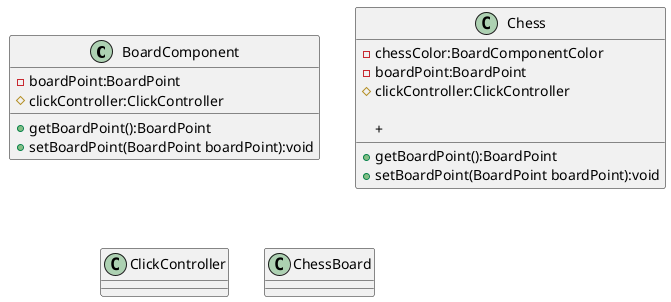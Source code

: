 @startuml 游戏主要类的关系图

' 对项目进行建模

' 棋盘单位的最小部件

class BoardComponent{
    -boardPoint:BoardPoint      
    #clickController:ClickController

    +getBoardPoint():BoardPoint
    +setBoardPoint(BoardPoint boardPoint):void
}


class Chess{
    -chessColor:BoardComponentColor
    -boardPoint:BoardPoint      
    #clickController:ClickController

    +getBoardPoint():BoardPoint
    +setBoardPoint(BoardPoint boardPoint):void
    +
}

class ClickController{

}

class ChessBoard{

}








@enduml